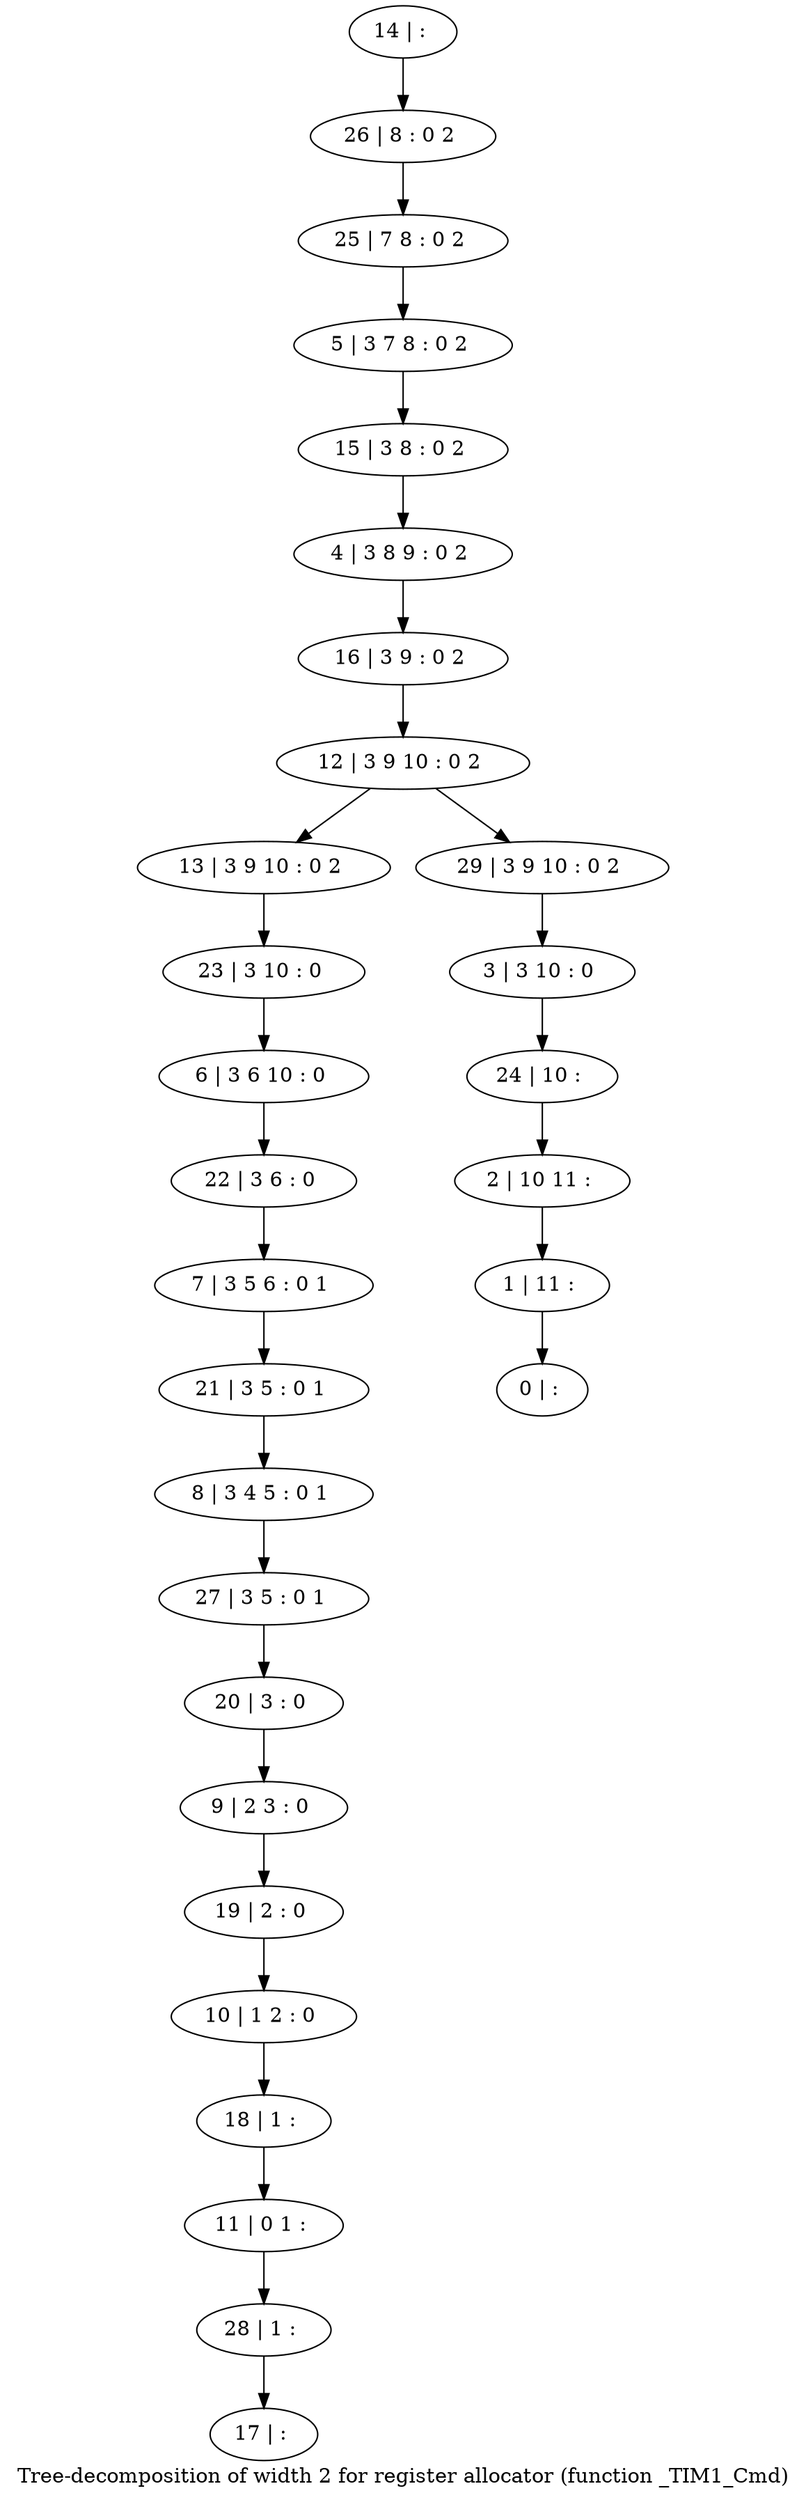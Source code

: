digraph G {
graph [label="Tree-decomposition of width 2 for register allocator (function _TIM1_Cmd)"]
0[label="0 | : "];
1[label="1 | 11 : "];
2[label="2 | 10 11 : "];
3[label="3 | 3 10 : 0 "];
4[label="4 | 3 8 9 : 0 2 "];
5[label="5 | 3 7 8 : 0 2 "];
6[label="6 | 3 6 10 : 0 "];
7[label="7 | 3 5 6 : 0 1 "];
8[label="8 | 3 4 5 : 0 1 "];
9[label="9 | 2 3 : 0 "];
10[label="10 | 1 2 : 0 "];
11[label="11 | 0 1 : "];
12[label="12 | 3 9 10 : 0 2 "];
13[label="13 | 3 9 10 : 0 2 "];
14[label="14 | : "];
15[label="15 | 3 8 : 0 2 "];
16[label="16 | 3 9 : 0 2 "];
17[label="17 | : "];
18[label="18 | 1 : "];
19[label="19 | 2 : 0 "];
20[label="20 | 3 : 0 "];
21[label="21 | 3 5 : 0 1 "];
22[label="22 | 3 6 : 0 "];
23[label="23 | 3 10 : 0 "];
24[label="24 | 10 : "];
25[label="25 | 7 8 : 0 2 "];
26[label="26 | 8 : 0 2 "];
27[label="27 | 3 5 : 0 1 "];
28[label="28 | 1 : "];
29[label="29 | 3 9 10 : 0 2 "];
18->11 ;
10->18 ;
19->10 ;
9->19 ;
20->9 ;
21->8 ;
7->21 ;
22->7 ;
6->22 ;
23->6 ;
13->23 ;
27->20 ;
8->27 ;
28->17 ;
11->28 ;
14->26 ;
26->25 ;
25->5 ;
5->15 ;
15->4 ;
4->16 ;
16->12 ;
3->24 ;
24->2 ;
2->1 ;
1->0 ;
29->3 ;
12->13 ;
12->29 ;
}
